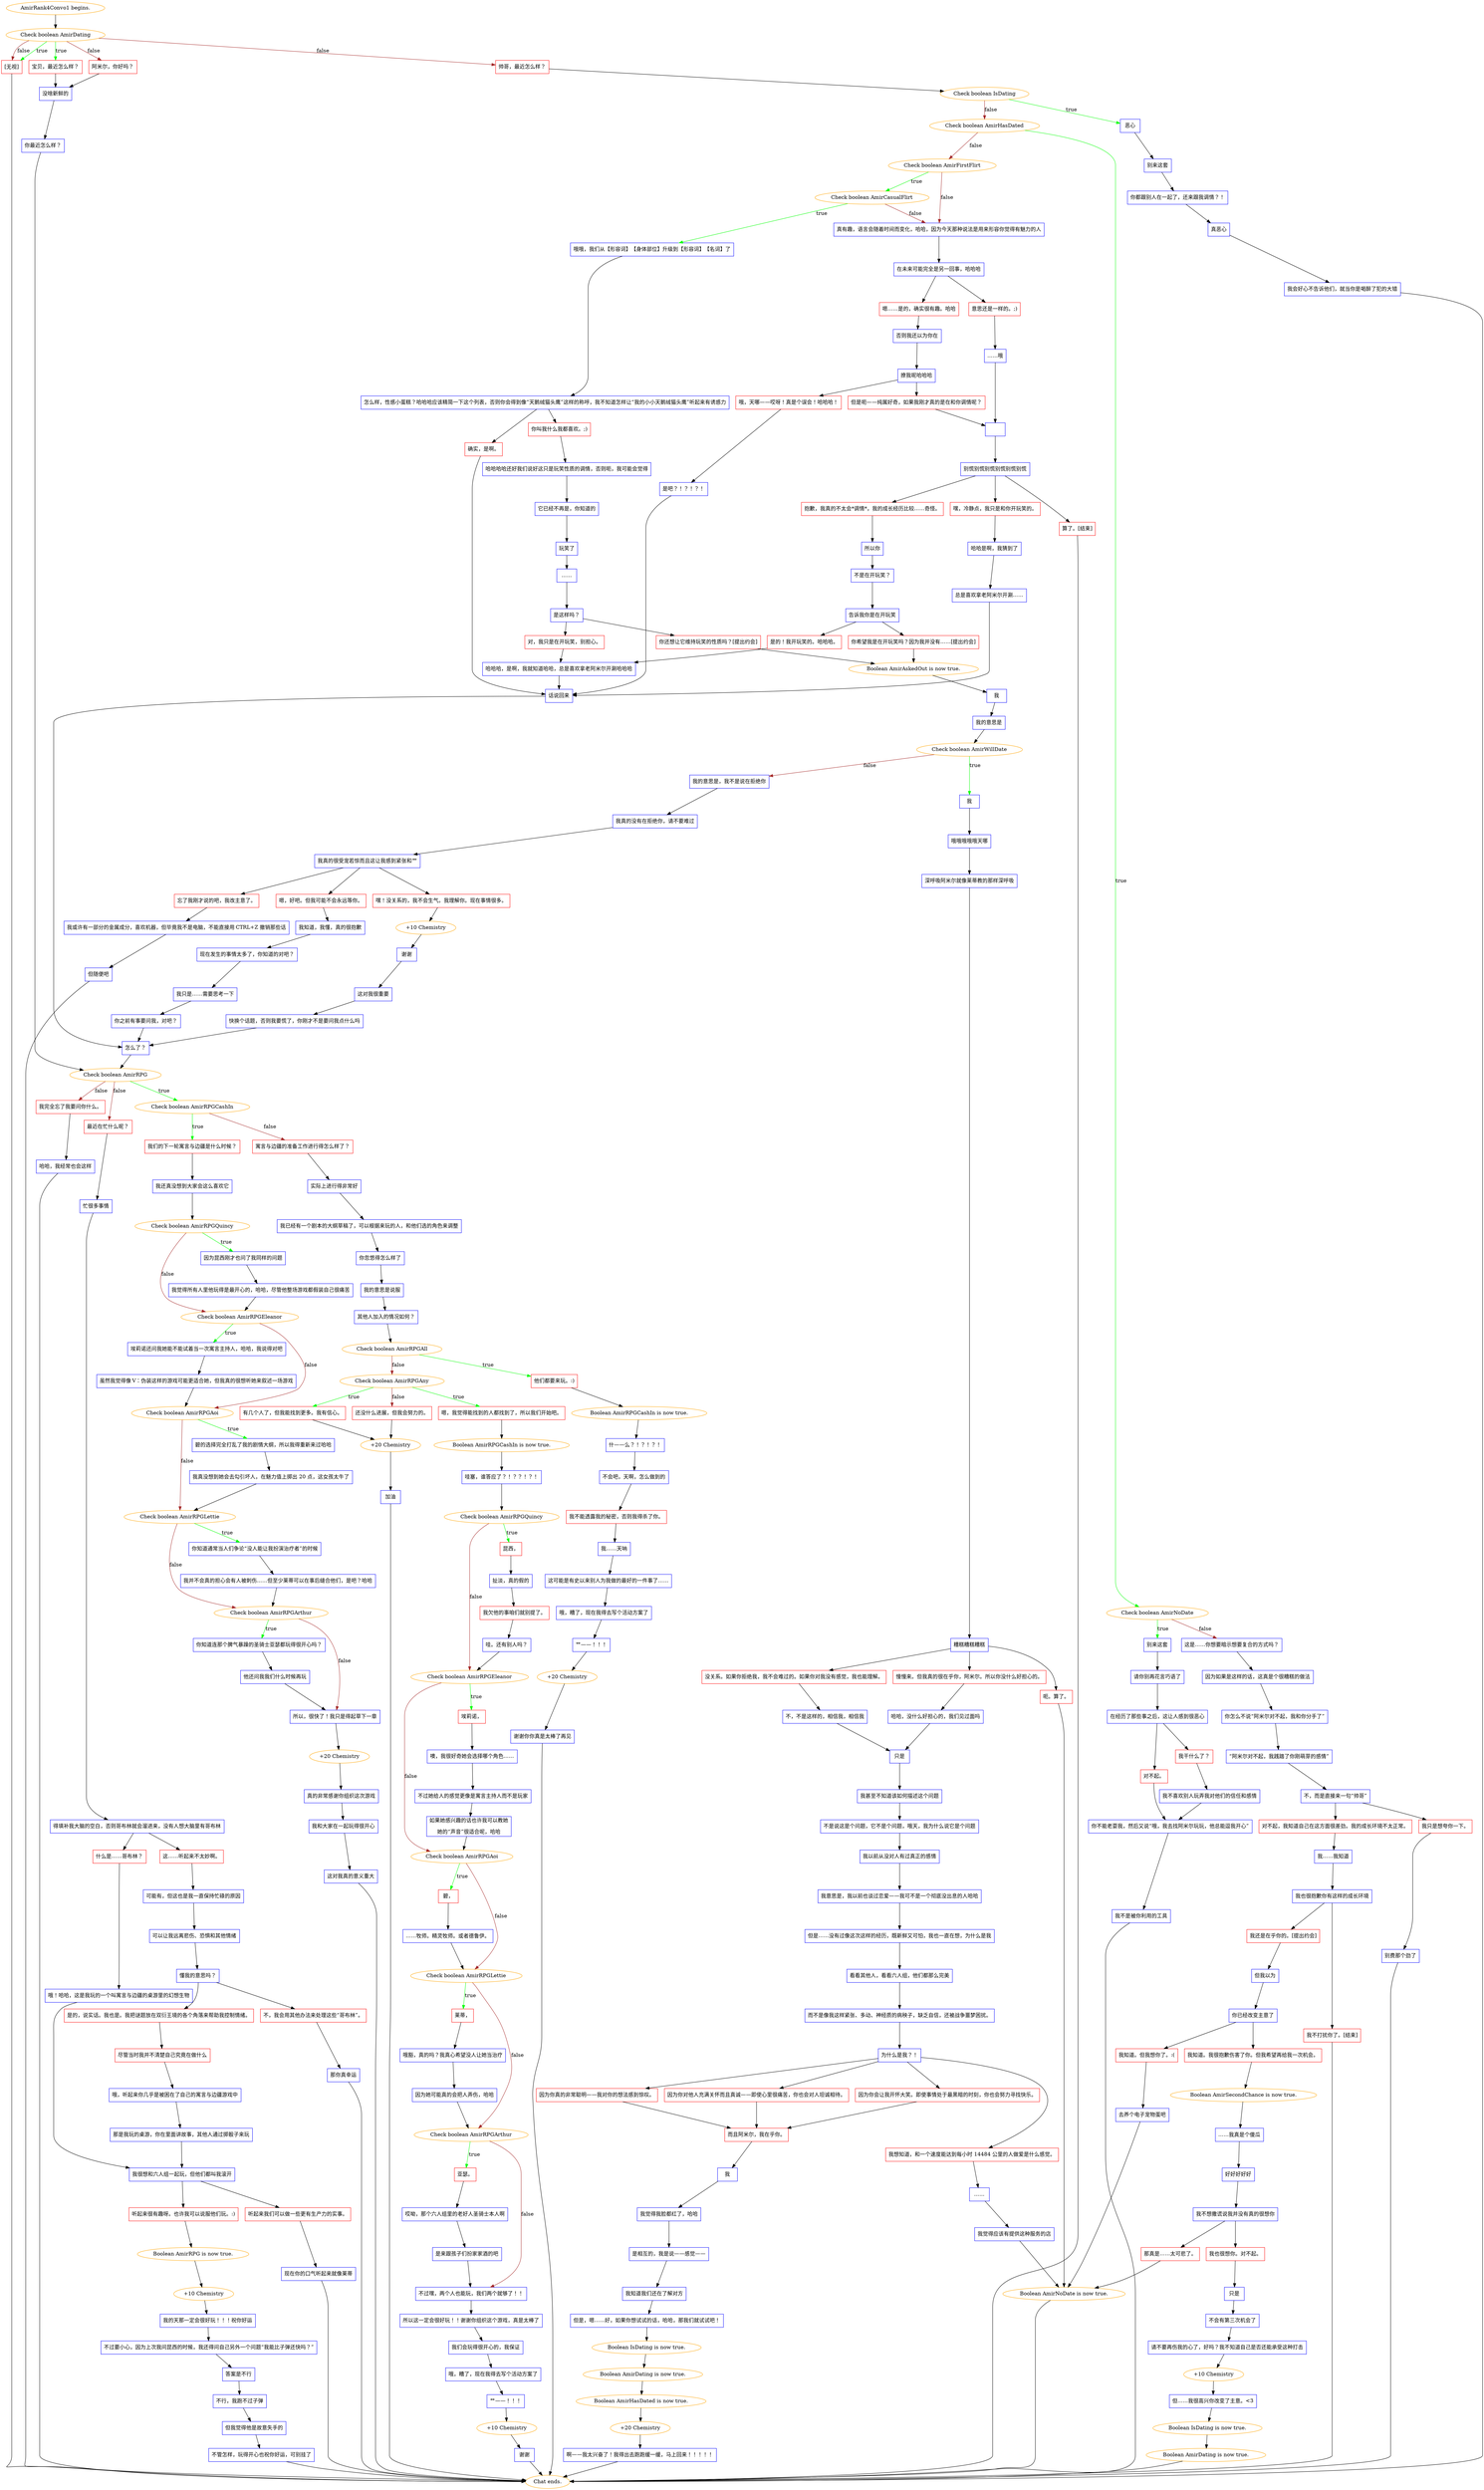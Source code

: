 digraph {
	"AmirRank4Convo1 begins." [color=orange];
		"AmirRank4Convo1 begins." -> j1546680134;
	j1546680134 [label="Check boolean AmirDating",color=orange];
		j1546680134 -> j3343613707 [label=true,color=green];
		j1546680134 -> j2424094220 [label=true,color=green];
		j1546680134 -> j1393556074 [label=false,color=brown];
		j1546680134 -> j1684999380 [label=false,color=brown];
		j1546680134 -> j2424094220 [label=false,color=brown];
	j3343613707 [label="宝贝，最近怎么样？",shape=box,color=red];
		j3343613707 -> j26749015;
	j2424094220 [label="[无视]",shape=box,color=red];
		j2424094220 -> "Chat ends.";
	j1393556074 [label="阿米尔，你好吗？",shape=box,color=red];
		j1393556074 -> j26749015;
	j1684999380 [label="帅哥，最近怎么样？",shape=box,color=red];
		j1684999380 -> j2868275779;
	j26749015 [label="没啥新鲜的",shape=box,color=blue];
		j26749015 -> j3713685836;
	"Chat ends." [color=orange];
	j2868275779 [label="Check boolean IsDating",color=orange];
		j2868275779 -> j2525043114 [label=true,color=green];
		j2868275779 -> j3137870552 [label=false,color=brown];
	j3713685836 [label="你最近怎么样？",shape=box,color=blue];
		j3713685836 -> j951173510;
	j2525043114 [label="恶心",shape=box,color=blue];
		j2525043114 -> j2227114842;
	j3137870552 [label="Check boolean AmirHasDated",color=orange];
		j3137870552 -> j1373206343 [label=true,color=green];
		j3137870552 -> j149341729 [label=false,color=brown];
	j951173510 [label="Check boolean AmirRPG",color=orange];
		j951173510 -> j2276043232 [label=true,color=green];
		j951173510 -> j2013216109 [label=false,color=brown];
		j951173510 -> j412572586 [label=false,color=brown];
	j2227114842 [label="别来这套",shape=box,color=blue];
		j2227114842 -> j1671726410;
	j1373206343 [label="Check boolean AmirNoDate",color=orange];
		j1373206343 -> j1719935677 [label=true,color=green];
		j1373206343 -> j4260877603 [label=false,color=brown];
	j149341729 [label="Check boolean AmirFirstFlirt",color=orange];
		j149341729 -> j3288259453 [label=true,color=green];
		j149341729 -> j3920198239 [label=false,color=brown];
	j2276043232 [label="Check boolean AmirRPGCashIn",color=orange];
		j2276043232 -> j4266893108 [label=true,color=green];
		j2276043232 -> j1392698338 [label=false,color=brown];
	j2013216109 [label="最近在忙什么呢？",shape=box,color=red];
		j2013216109 -> j2740649482;
	j412572586 [label="我完全忘了我要问你什么。",shape=box,color=red];
		j412572586 -> j2250249510;
	j1671726410 [label="你都跟别人在一起了，还来跟我调情？！",shape=box,color=blue];
		j1671726410 -> j686452289;
	j1719935677 [label="别来这套",shape=box,color=blue];
		j1719935677 -> j1600120355;
	j4260877603 [label="这是……你想要暗示想要复合的方式吗？",shape=box,color=blue];
		j4260877603 -> j3348870153;
	j3288259453 [label="Check boolean AmirCasualFlirt",color=orange];
		j3288259453 -> j1834076464 [label=true,color=green];
		j3288259453 -> j3920198239 [label=false,color=brown];
	j3920198239 [label="真有趣，语言会随着时间而变化，哈哈，因为今天那种说法是用来形容你觉得有魅力的人",shape=box,color=blue];
		j3920198239 -> j1074875874;
	j4266893108 [label="我们的下一轮寓言与边疆是什么时候？",shape=box,color=red];
		j4266893108 -> j1230464161;
	j1392698338 [label="寓言与边疆的准备工作进行得怎么样了？",shape=box,color=red];
		j1392698338 -> j796280256;
	j2740649482 [label="忙很多事情",shape=box,color=blue];
		j2740649482 -> j3271192744;
	j2250249510 [label="哈哈，我经常也会这样",shape=box,color=blue];
		j2250249510 -> "Chat ends.";
	j686452289 [label="真恶心",shape=box,color=blue];
		j686452289 -> j587346768;
	j1600120355 [label="请你别再花言巧语了",shape=box,color=blue];
		j1600120355 -> j4255667103;
	j3348870153 [label="因为如果是这样的话，这真是个很糟糕的做法",shape=box,color=blue];
		j3348870153 -> j2938175856;
	j1834076464 [label="哦哦，我们从【形容词】【身体部位】升级到【形容词】【名词】了",shape=box,color=blue];
		j1834076464 -> j2529406185;
	j1074875874 [label="在未来可能完全是另一回事，哈哈哈",shape=box,color=blue];
		j1074875874 -> j3284475909;
		j1074875874 -> j56676400;
	j1230464161 [label="我还真没想到大家会这么喜欢它",shape=box,color=blue];
		j1230464161 -> j1055062996;
	j796280256 [label="实际上进行得非常好",shape=box,color=blue];
		j796280256 -> j3166259330;
	j3271192744 [label="得填补我大脑的空白，否则哥布林就会溜进来，没有人想大脑里有哥布林",shape=box,color=blue];
		j3271192744 -> j1516120813;
		j3271192744 -> j804463233;
	j587346768 [label="我会好心不告诉他们，就当你是喝醉了犯的大错",shape=box,color=blue];
		j587346768 -> "Chat ends.";
	j4255667103 [label="在经历了那些事之后，这让人感到很恶心",shape=box,color=blue];
		j4255667103 -> j3494219093;
		j4255667103 -> j1007911564;
	j2938175856 [label="你怎么不说“阿米尔对不起，我和你分手了”",shape=box,color=blue];
		j2938175856 -> j2620038873;
	j2529406185 [label="怎么样，性感小蛋糕？哈哈哈应该精简一下这个列表，否则你会得到像“天鹅绒猫头鹰”这样的称呼，我不知道怎样让“我的小小天鹅绒猫头鹰”听起来有诱惑力",shape=box,color=blue];
		j2529406185 -> j3499174685;
		j2529406185 -> j2982187672;
	j3284475909 [label="嗯……是的，确实很有趣。哈哈",shape=box,color=red];
		j3284475909 -> j2874241412;
	j56676400 [label="意思还是一样的。;)",shape=box,color=red];
		j56676400 -> j2773228270;
	j1055062996 [label="Check boolean AmirRPGQuincy",color=orange];
		j1055062996 -> j3601069969 [label=true,color=green];
		j1055062996 -> j3649186233 [label=false,color=brown];
	j3166259330 [label="我已经有一个剧本的大纲草稿了，可以根据来玩的人，和他们选的角色来调整",shape=box,color=blue];
		j3166259330 -> j1279021206;
	j1516120813 [label="这……听起来不太妙啊。",shape=box,color=red];
		j1516120813 -> j428338595;
	j804463233 [label="什么是……哥布林？",shape=box,color=red];
		j804463233 -> j512376676;
	j3494219093 [label="对不起。",shape=box,color=red];
		j3494219093 -> j3015178673;
	j1007911564 [label="我干什么了？",shape=box,color=red];
		j1007911564 -> j2843796327;
	j2620038873 [label="“阿米尔对不起，我践踏了你刚萌芽的感情”",shape=box,color=blue];
		j2620038873 -> j662500784;
	j3499174685 [label="你叫我什么我都喜欢。;)",shape=box,color=red];
		j3499174685 -> j1830862772;
	j2982187672 [label="确实，是啊。",shape=box,color=red];
		j2982187672 -> j4025123197;
	j2874241412 [label="否则我还以为你在",shape=box,color=blue];
		j2874241412 -> j529459729;
	j2773228270 [label="……哦",shape=box,color=blue];
		j2773228270 -> j160454562;
	j3601069969 [label="因为昆西刚才也问了我同样的问题",shape=box,color=blue];
		j3601069969 -> j238387040;
	j3649186233 [label="Check boolean AmirRPGEleanor",color=orange];
		j3649186233 -> j1825754085 [label=true,color=green];
		j3649186233 -> j1319037662 [label=false,color=brown];
	j1279021206 [label="你忽悠得怎么样了",shape=box,color=blue];
		j1279021206 -> j3389247635;
	j428338595 [label="可能有，但这也是我一直保持忙碌的原因",shape=box,color=blue];
		j428338595 -> j93876369;
	j512376676 [label="哦！哈哈，这是我玩的一个叫寓言与边疆的桌游里的幻想生物",shape=box,color=blue];
		j512376676 -> j2321558957;
	j3015178673 [label="你不能老耍我，然后又说“哦，我去找阿米尔玩玩，他总能逗我开心”",shape=box,color=blue];
		j3015178673 -> j2723823420;
	j2843796327 [label="我不喜欢别人玩弄我对他们的信任和感情",shape=box,color=blue];
		j2843796327 -> j3015178673;
	j662500784 [label="不，而是直接来一句“帅哥”",shape=box,color=blue];
		j662500784 -> j1504870396;
		j662500784 -> j2125175951;
	j1830862772 [label="哈哈哈哈还好我们说好这只是玩笑性质的调情，否则呃，我可能会觉得",shape=box,color=blue];
		j1830862772 -> j1725366053;
	j4025123197 [label="话说回来",shape=box,color=blue];
		j4025123197 -> j3039948077;
	j529459729 [label="撩我呢哈哈哈",shape=box,color=blue];
		j529459729 -> j2617947184;
		j529459729 -> j2095816303;
	j160454562 [label=" ",shape=box,color=blue];
		j160454562 -> j670608844;
	j238387040 [label="我觉得所有人里他玩得是最开心的，哈哈，尽管他整场游戏都假装自己很痛苦",shape=box,color=blue];
		j238387040 -> j3649186233;
	j1825754085 [label="埃莉诺还问我她能不能试着当一次寓言主持人，哈哈，我说得对吧",shape=box,color=blue];
		j1825754085 -> j2887446495;
	j1319037662 [label="Check boolean AmirRPGAoi",color=orange];
		j1319037662 -> j1918543641 [label=true,color=green];
		j1319037662 -> j815849730 [label=false,color=brown];
	j3389247635 [label="我的意思是说服",shape=box,color=blue];
		j3389247635 -> j1660291286;
	j93876369 [label="可以让我远离悲伤、恐惧和其他情绪",shape=box,color=blue];
		j93876369 -> j1827163207;
	j2321558957 [label="我很想和六人组一起玩，但他们都叫我滚开",shape=box,color=blue];
		j2321558957 -> j3462153536;
		j2321558957 -> j822701555;
	j2723823420 [label="我不是被你利用的工具",shape=box,color=blue];
		j2723823420 -> "Chat ends.";
	j1504870396 [label="对不起，我知道自己在这方面很差劲。我的成长环境不太正常。",shape=box,color=red];
		j1504870396 -> j2484814857;
	j2125175951 [label="我只是想夸你一下。",shape=box,color=red];
		j2125175951 -> j1056977036;
	j1725366053 [label="它已经不再是，你知道的",shape=box,color=blue];
		j1725366053 -> j3670809513;
	j3039948077 [label="怎么了？",shape=box,color=blue];
		j3039948077 -> j951173510;
	j2617947184 [label="哦，天哪——哎呀！真是个误会！哈哈哈！",shape=box,color=red];
		j2617947184 -> j776427005;
	j2095816303 [label="但是呃——纯属好奇，如果我刚才真的是在和你调情呢？",shape=box,color=red];
		j2095816303 -> j160454562;
	j670608844 [label="别慌别慌别慌别慌别慌别慌",shape=box,color=blue];
		j670608844 -> j3481776920;
		j670608844 -> j3414430729;
		j670608844 -> j1035912718;
	j2887446495 [label="虽然我觉得像 V：伪装这样的游戏可能更适合她，但我真的很想听她来叙述一场游戏",shape=box,color=blue];
		j2887446495 -> j1319037662;
	j1918543641 [label="碧的选择完全打乱了我的剧情大纲，所以我得重新来过哈哈",shape=box,color=blue];
		j1918543641 -> j2835653367;
	j815849730 [label="Check boolean AmirRPGLettie",color=orange];
		j815849730 -> j780880075 [label=true,color=green];
		j815849730 -> j2768534854 [label=false,color=brown];
	j1660291286 [label="其他人加入的情况如何？",shape=box,color=blue];
		j1660291286 -> j2900695109;
	j1827163207 [label="懂我的意思吗？",shape=box,color=blue];
		j1827163207 -> j4226075463;
		j1827163207 -> j1135425022;
	j3462153536 [label="听起来很有趣呀。也许我可以说服他们玩。:)",shape=box,color=red];
		j3462153536 -> j4075756141;
	j822701555 [label="听起来我们可以做一些更有生产力的实事。",shape=box,color=red];
		j822701555 -> j4210086103;
	j2484814857 [label="我……我知道",shape=box,color=blue];
		j2484814857 -> j1500831163;
	j1056977036 [label="别费那个劲了",shape=box,color=blue];
		j1056977036 -> "Chat ends.";
	j3670809513 [label="玩笑了",shape=box,color=blue];
		j3670809513 -> j3676591404;
	j776427005 [label="是吧？！？！？！",shape=box,color=blue];
		j776427005 -> j4025123197;
	j3481776920 [label="嘿，冷静点，我只是和你开玩笑的。",shape=box,color=red];
		j3481776920 -> j3101556713;
	j3414430729 [label="抱歉，我真的不太会*调情*，我的成长经历比较……奇怪。",shape=box,color=red];
		j3414430729 -> j2687864185;
	j1035912718 [label="算了。[结束]",shape=box,color=red];
		j1035912718 -> "Chat ends.";
	j2835653367 [label="我真没想到她会去勾引坏人，在魅力值上掷出 20 点，这女孩太牛了",shape=box,color=blue];
		j2835653367 -> j815849730;
	j780880075 [label="你知道通常当人们争论“没人能让我扮演治疗者”的时候",shape=box,color=blue];
		j780880075 -> j1002129297;
	j2768534854 [label="Check boolean AmirRPGArthur",color=orange];
		j2768534854 -> j3892820153 [label=true,color=green];
		j2768534854 -> j1023847111 [label=false,color=brown];
	j2900695109 [label="Check boolean AmirRPGAll",color=orange];
		j2900695109 -> j2483008626 [label=true,color=green];
		j2900695109 -> j3439868174 [label=false,color=brown];
	j4226075463 [label="是的，说实话。我也是。我把谜题放在双衍王境的各个角落来帮助我控制情绪。",shape=box,color=red];
		j4226075463 -> j2031020071;
	j1135425022 [label="不，我会用其他办法来处理这些“哥布林”。",shape=box,color=red];
		j1135425022 -> j4034008707;
	j4075756141 [label="Boolean AmirRPG is now true.",color=orange];
		j4075756141 -> j1016170417;
	j4210086103 [label="现在你的口气听起来就像莱蒂",shape=box,color=blue];
		j4210086103 -> "Chat ends.";
	j1500831163 [label="我也很抱歉你有这样的成长环境",shape=box,color=blue];
		j1500831163 -> j3105760589;
		j1500831163 -> j4043499447;
	j3676591404 [label="……",shape=box,color=blue];
		j3676591404 -> j501130718;
	j3101556713 [label="哈哈是啊，我猜到了",shape=box,color=blue];
		j3101556713 -> j539514316;
	j2687864185 [label="所以你",shape=box,color=blue];
		j2687864185 -> j2586579278;
	j1002129297 [label="我并不会真的担心会有人被刺伤……但至少莱蒂可以在事后缝合他们，是吧？哈哈",shape=box,color=blue];
		j1002129297 -> j2768534854;
	j3892820153 [label="你知道连那个脾气暴躁的圣骑士亚瑟都玩得很开心吗？",shape=box,color=blue];
		j3892820153 -> j1443277153;
	j1023847111 [label="所以，很快了！我只是得起草下一章",shape=box,color=blue];
		j1023847111 -> j3175549091;
	j2483008626 [label="他们都要来玩。:)",shape=box,color=red];
		j2483008626 -> j1769869670;
	j3439868174 [label="Check boolean AmirRPGAny",color=orange];
		j3439868174 -> j2006512734 [label=true,color=green];
		j3439868174 -> j3091054551 [label=true,color=green];
		j3439868174 -> j3572796157 [label=false,color=brown];
	j2031020071 [label="尽管当时我并不清楚自己究竟在做什么",shape=box,color=red];
		j2031020071 -> j825707371;
	j4034008707 [label="那你真幸运",shape=box,color=blue];
		j4034008707 -> "Chat ends.";
	j1016170417 [label="+10 Chemistry",color=orange];
		j1016170417 -> j313592189;
	j3105760589 [label="我还是在乎你的。[提出约会]",shape=box,color=red];
		j3105760589 -> j2536224185;
	j4043499447 [label="我不打扰你了。[结束]",shape=box,color=red];
		j4043499447 -> "Chat ends.";
	j501130718 [label="是这样吗？",shape=box,color=blue];
		j501130718 -> j2777209879;
		j501130718 -> j3729933996;
	j539514316 [label="总是喜欢拿老阿米尔开涮……",shape=box,color=blue];
		j539514316 -> j4025123197;
	j2586579278 [label="不是在开玩笑？",shape=box,color=blue];
		j2586579278 -> j2918052353;
	j1443277153 [label="他还问我我们什么时候再玩",shape=box,color=blue];
		j1443277153 -> j1023847111;
	j3175549091 [label="+20 Chemistry",color=orange];
		j3175549091 -> j661398569;
	j1769869670 [label="Boolean AmirRPGCashIn is now true.",color=orange];
		j1769869670 -> j2597958113;
	j2006512734 [label="嗯，我觉得能找到的人都找到了，所以我们开始吧。",shape=box,color=red];
		j2006512734 -> j1148850157;
	j3091054551 [label="有几个人了，但我能找到更多。我有信心。",shape=box,color=red];
		j3091054551 -> j4255765638;
	j3572796157 [label="还没什么进展，但我会努力的。",shape=box,color=red];
		j3572796157 -> j4255765638;
	j825707371 [label="哦，听起来你几乎是被困在了自己的寓言与边疆游戏中",shape=box,color=blue];
		j825707371 -> j3616957830;
	j313592189 [label="我的天那一定会很好玩！！！祝你好运",shape=box,color=blue];
		j313592189 -> j4084471782;
	j2536224185 [label="但我以为",shape=box,color=blue];
		j2536224185 -> j1729112637;
	j2777209879 [label="你还想让它维持玩笑的性质吗？[提出约会]",shape=box,color=red];
		j2777209879 -> j1401841292;
	j3729933996 [label="对，我只是在开玩笑，别担心。",shape=box,color=red];
		j3729933996 -> j834210190;
	j2918052353 [label="告诉我你是在开玩笑",shape=box,color=blue];
		j2918052353 -> j4076532279;
		j2918052353 -> j142956149;
	j661398569 [label="真的非常感谢你组织这次游戏",shape=box,color=blue];
		j661398569 -> j3221685620;
	j2597958113 [label="什——么？！？！？！",shape=box,color=blue];
		j2597958113 -> j3855658114;
	j1148850157 [label="Boolean AmirRPGCashIn is now true.",color=orange];
		j1148850157 -> j994883950;
	j4255765638 [label="+20 Chemistry",color=orange];
		j4255765638 -> j1101318607;
	j3616957830 [label="那是我玩的桌游，你在里面讲故事，其他人通过掷骰子来玩",shape=box,color=blue];
		j3616957830 -> j2321558957;
	j4084471782 [label="不过要小心，因为上次我问昆西的时候，我还得问自己另外一个问题“我能比子弹还快吗？”",shape=box,color=blue];
		j4084471782 -> j4159015726;
	j1729112637 [label="你已经改变主意了",shape=box,color=blue];
		j1729112637 -> j1276187356;
		j1729112637 -> j716181200;
	j1401841292 [label="Boolean AmirAskedOut is now true.",color=orange];
		j1401841292 -> j598960602;
	j834210190 [label="哈哈哈，是啊，我就知道哈哈，总是喜欢拿老阿米尔开涮哈哈哈",shape=box,color=blue];
		j834210190 -> j4025123197;
	j4076532279 [label="你希望我是在开玩笑吗？因为我并没有……[提出约会]",shape=box,color=red];
		j4076532279 -> j1401841292;
	j142956149 [label="是的！我开玩笑的。哈哈哈。",shape=box,color=red];
		j142956149 -> j834210190;
	j3221685620 [label="我和大家在一起玩得很开心",shape=box,color=blue];
		j3221685620 -> j3711243180;
	j3855658114 [label="不会吧，天啊，怎么做到的",shape=box,color=blue];
		j3855658114 -> j1829565866;
	j994883950 [label="哇塞，谁答应了？！？？！？！",shape=box,color=blue];
		j994883950 -> j3110991413;
	j1101318607 [label="加油",shape=box,color=blue];
		j1101318607 -> "Chat ends.";
	j4159015726 [label="答案是不行",shape=box,color=blue];
		j4159015726 -> j545890977;
	j1276187356 [label="我知道。但我想你了。:(",shape=box,color=red];
		j1276187356 -> j2841484145;
	j716181200 [label="我知道。我很抱歉伤害了你。但我希望再给我一次机会。",shape=box,color=red];
		j716181200 -> j1673815409;
	j598960602 [label="我",shape=box,color=blue];
		j598960602 -> j2730219945;
	j3711243180 [label="这对我真的意义重大",shape=box,color=blue];
		j3711243180 -> "Chat ends.";
	j1829565866 [label="我不能透露我的秘密，否则我得杀了你。",shape=box,color=red];
		j1829565866 -> j4280652515;
	j3110991413 [label="Check boolean AmirRPGQuincy",color=orange];
		j3110991413 -> j2959060624 [label=true,color=green];
		j3110991413 -> j3861748651 [label=false,color=brown];
	j545890977 [label="不行，我跑不过子弹",shape=box,color=blue];
		j545890977 -> j3634062202;
	j2841484145 [label="去养个电子宠物蛋吧",shape=box,color=blue];
		j2841484145 -> j1438323710;
	j1673815409 [label="Boolean AmirSecondChance is now true.",color=orange];
		j1673815409 -> j1275367583;
	j2730219945 [label="我的意思是",shape=box,color=blue];
		j2730219945 -> j2482289751;
	j4280652515 [label="我……天呐",shape=box,color=blue];
		j4280652515 -> j2629496092;
	j2959060624 [label="昆西，",shape=box,color=red];
		j2959060624 -> j1513711458;
	j3861748651 [label="Check boolean AmirRPGEleanor",color=orange];
		j3861748651 -> j2908066246 [label=true,color=green];
		j3861748651 -> j706044045 [label=false,color=brown];
	j3634062202 [label="但我觉得他是故意失手的",shape=box,color=blue];
		j3634062202 -> j199851482;
	j1438323710 [label="Boolean AmirNoDate is now true.",color=orange];
		j1438323710 -> "Chat ends.";
	j1275367583 [label="……我真是个傻瓜",shape=box,color=blue];
		j1275367583 -> j2978254568;
	j2482289751 [label="Check boolean AmirWillDate",color=orange];
		j2482289751 -> j3086661811 [label=true,color=green];
		j2482289751 -> j3903923976 [label=false,color=brown];
	j2629496092 [label="这可能是有史以来别人为我做的最好的一件事了……",shape=box,color=blue];
		j2629496092 -> j1823147545;
	j1513711458 [label="扯淡，真的假的",shape=box,color=blue];
		j1513711458 -> j448057778;
	j2908066246 [label="埃莉诺，",shape=box,color=red];
		j2908066246 -> j3006850718;
	j706044045 [label="Check boolean AmirRPGAoi",color=orange];
		j706044045 -> j3406599430 [label=true,color=green];
		j706044045 -> j1524087374 [label=false,color=brown];
	j199851482 [label="不管怎样，玩得开心也祝你好运，可别挂了",shape=box,color=blue];
		j199851482 -> "Chat ends.";
	j2978254568 [label="好好好好好",shape=box,color=blue];
		j2978254568 -> j2739426939;
	j3086661811 [label="我",shape=box,color=blue];
		j3086661811 -> j3294498877;
	j3903923976 [label="我的意思是，我不是说在拒绝你",shape=box,color=blue];
		j3903923976 -> j1238262983;
	j1823147545 [label="哦，糟了，现在我得去写个活动方案了",shape=box,color=blue];
		j1823147545 -> j144124211;
	j448057778 [label="我欠他的事咱们就别提了。",shape=box,color=red];
		j448057778 -> j3981600971;
	j3006850718 [label="噢，我很好奇她会选择哪个角色……",shape=box,color=blue];
		j3006850718 -> j1689482089;
	j3406599430 [label="碧，",shape=box,color=red];
		j3406599430 -> j3161226519;
	j1524087374 [label="Check boolean AmirRPGLettie",color=orange];
		j1524087374 -> j3926019986 [label=true,color=green];
		j1524087374 -> j2397807320 [label=false,color=brown];
	j2739426939 [label="我不想撒谎说我并没有真的很想你",shape=box,color=blue];
		j2739426939 -> j3445434082;
		j2739426939 -> j3957564972;
	j3294498877 [label="哦哦哦哦哦天哪",shape=box,color=blue];
		j3294498877 -> j444681483;
	j1238262983 [label="我真的没有在拒绝你，请不要难过",shape=box,color=blue];
		j1238262983 -> j3247520131;
	j144124211 [label="艹——！！！",shape=box,color=blue];
		j144124211 -> j2619336843;
	j3981600971 [label="哇。还有别人吗？",shape=box,color=blue];
		j3981600971 -> j3861748651;
	j1689482089 [label="不过她给人的感觉更像是寓言主持人而不是玩家",shape=box,color=blue];
		j1689482089 -> j2343643629;
	j3161226519 [label="……牧师。精灵牧师。或者德鲁伊。",shape=box,color=blue];
		j3161226519 -> j1524087374;
	j3926019986 [label="莱蒂，",shape=box,color=red];
		j3926019986 -> j987515068;
	j2397807320 [label="Check boolean AmirRPGArthur",color=orange];
		j2397807320 -> j3433722481 [label=true,color=green];
		j2397807320 -> j3047963958 [label=false,color=brown];
	j3445434082 [label="我也很想你。对不起。",shape=box,color=red];
		j3445434082 -> j446124885;
	j3957564972 [label="那真是……太可悲了。",shape=box,color=red];
		j3957564972 -> j1438323710;
	j444681483 [label="深呼吸阿米尔就像莱蒂教的那样深呼吸",shape=box,color=blue];
		j444681483 -> j2894995549;
	j3247520131 [label="我真的很受宠若惊而且这让我感到紧张和艹",shape=box,color=blue];
		j3247520131 -> j493522142;
		j3247520131 -> j110447060;
		j3247520131 -> j2480297189;
	j2619336843 [label="+20 Chemistry",color=orange];
		j2619336843 -> j397581813;
	j2343643629 [label="如果她感兴趣的话也许我可以教她
她的“声音”很适合呢，哈哈",shape=box,color=blue];
		j2343643629 -> j706044045;
	j987515068 [label="哦豁，真的吗？我真心希望没人让她当治疗",shape=box,color=blue];
		j987515068 -> j912510973;
	j3433722481 [label="亚瑟。",shape=box,color=red];
		j3433722481 -> j1291214969;
	j3047963958 [label="不过嘿，两个人也能玩，我们两个就够了！！",shape=box,color=blue];
		j3047963958 -> j88768949;
	j446124885 [label="只是",shape=box,color=blue];
		j446124885 -> j3264200001;
	j2894995549 [label="糟糕糟糕糟糕",shape=box,color=blue];
		j2894995549 -> j2719333737;
		j2894995549 -> j890403314;
		j2894995549 -> j2022270891;
	j493522142 [label="嘿！没关系的，我不会生气。我理解你。现在事情很多。",shape=box,color=red];
		j493522142 -> j2333800161;
	j110447060 [label="嗯，好吧。但我可能不会永远等你。",shape=box,color=red];
		j110447060 -> j2769098283;
	j2480297189 [label="忘了我刚才说的吧，我改主意了。",shape=box,color=red];
		j2480297189 -> j1755290799;
	j397581813 [label="谢谢你你真是太棒了再见",shape=box,color=blue];
		j397581813 -> "Chat ends.";
	j912510973 [label="因为她可能真的会把人弄伤，哈哈",shape=box,color=blue];
		j912510973 -> j2397807320;
	j1291214969 [label="哎呦，那个六人组里的老好人圣骑士本人啊",shape=box,color=blue];
		j1291214969 -> j855332749;
	j88768949 [label="所以这一定会很好玩！！谢谢你组织这个游戏，真是太棒了",shape=box,color=blue];
		j88768949 -> j4218448953;
	j3264200001 [label="不会有第三次机会了",shape=box,color=blue];
		j3264200001 -> j3232462768;
	j2719333737 [label="呃。算了。",shape=box,color=red];
		j2719333737 -> j1438323710;
	j890403314 [label="慢慢来。但我真的很在乎你，阿米尔。所以你没什么好担心的。",shape=box,color=red];
		j890403314 -> j53810921;
	j2022270891 [label="没关系。如果你拒绝我，我不会难过的。如果你对我没有感觉，我也能理解。",shape=box,color=red];
		j2022270891 -> j2572518208;
	j2333800161 [label="+10 Chemistry",color=orange];
		j2333800161 -> j925155645;
	j2769098283 [label="我知道，我懂，真的很抱歉",shape=box,color=blue];
		j2769098283 -> j2851296934;
	j1755290799 [label="我或许有一部分的金属成分，喜欢机器，但毕竟我不是电脑，不能直接用 CTRL+Z 撤销那些话",shape=box,color=blue];
		j1755290799 -> j1867215467;
	j855332749 [label="是来跟孩子们扮家家酒的吧",shape=box,color=blue];
		j855332749 -> j3047963958;
	j4218448953 [label="我们会玩得很开心的，我保证",shape=box,color=blue];
		j4218448953 -> j1044962091;
	j3232462768 [label="请不要再伤我的心了，好吗？我不知道自己是否还能承受这种打击",shape=box,color=blue];
		j3232462768 -> j1190616897;
	j53810921 [label="哈哈，没什么好担心的，我们见过面吗",shape=box,color=blue];
		j53810921 -> j2205312865;
	j2572518208 [label="不，不是这样的，相信我，相信我",shape=box,color=blue];
		j2572518208 -> j2205312865;
	j925155645 [label="谢谢",shape=box,color=blue];
		j925155645 -> j3241525478;
	j2851296934 [label="现在发生的事情太多了，你知道的对吧？",shape=box,color=blue];
		j2851296934 -> j882156122;
	j1867215467 [label="但随便吧",shape=box,color=blue];
		j1867215467 -> "Chat ends.";
	j1044962091 [label="哦，糟了，现在我得去写个活动方案了",shape=box,color=blue];
		j1044962091 -> j3495287028;
	j1190616897 [label="+10 Chemistry",color=orange];
		j1190616897 -> j1137952415;
	j2205312865 [label="只是",shape=box,color=blue];
		j2205312865 -> j3223774198;
	j3241525478 [label="这对我很重要",shape=box,color=blue];
		j3241525478 -> j1036891339;
	j882156122 [label="我只是……需要思考一下",shape=box,color=blue];
		j882156122 -> j508139362;
	j3495287028 [label="艹——！！！",shape=box,color=blue];
		j3495287028 -> j1956754826;
	j1137952415 [label="但……我很高兴你改变了主意。<3",shape=box,color=blue];
		j1137952415 -> j1300687325;
	j3223774198 [label="我甚至不知道该如何描述这个问题",shape=box,color=blue];
		j3223774198 -> j2968688492;
	j1036891339 [label="快换个话题，否则我要慌了，你刚才不是要问我点什么吗",shape=box,color=blue];
		j1036891339 -> j3039948077;
	j508139362 [label="你之前有事要问我，对吧？",shape=box,color=blue];
		j508139362 -> j3039948077;
	j1956754826 [label="+10 Chemistry",color=orange];
		j1956754826 -> j2968550321;
	j1300687325 [label="Boolean IsDating is now true.",color=orange];
		j1300687325 -> j3778687735;
	j2968688492 [label="不是说这是个问题，它不是个问题，哦天，我为什么说它是个问题",shape=box,color=blue];
		j2968688492 -> j81711347;
	j2968550321 [label="谢谢",shape=box,color=blue];
		j2968550321 -> "Chat ends.";
	j3778687735 [label="Boolean AmirDating is now true.",color=orange];
		j3778687735 -> "Chat ends.";
	j81711347 [label="我以前从没对人有过真正的感情",shape=box,color=blue];
		j81711347 -> j2339883314;
	j2339883314 [label="我意思是，我以前也谈过恋爱——我可不是一个彻底没出息的人哈哈",shape=box,color=blue];
		j2339883314 -> j1015831509;
	j1015831509 [label="但是……没有过像这次这样的经历，既新鲜又可怕，我也一直在想，为什么是我",shape=box,color=blue];
		j1015831509 -> j2972453917;
	j2972453917 [label="看看其他人，看看六人组，他们都那么完美",shape=box,color=blue];
		j2972453917 -> j3047644655;
	j3047644655 [label="而不是像我这样紧张、多动、神经质的病秧子，缺乏自信，还被战争噩梦困扰。",shape=box,color=blue];
		j3047644655 -> j3677308165;
	j3677308165 [label="为什么是我？！",shape=box,color=blue];
		j3677308165 -> j465049143;
		j3677308165 -> j2630733505;
		j3677308165 -> j3137382800;
		j3677308165 -> j4011307485;
	j465049143 [label="因为你真的非常聪明——我对你的想法感到惊叹。",shape=box,color=red];
		j465049143 -> j601573233;
	j2630733505 [label="因为你对他人充满关怀而且真诚——即使心里很痛苦，你也会对人坦诚相待。",shape=box,color=red];
		j2630733505 -> j601573233;
	j3137382800 [label="因为你会让我开怀大笑。即使事情处于最黑暗的时刻，你也会努力寻找快乐。",shape=box,color=red];
		j3137382800 -> j601573233;
	j4011307485 [label="我想知道，和一个速度能达到每小时 14484 公里的人做爱是什么感觉。",shape=box,color=red];
		j4011307485 -> j716331457;
	j601573233 [label="而且阿米尔，我在乎你。",shape=box,color=red];
		j601573233 -> j4284964837;
	j716331457 [label="……",shape=box,color=blue];
		j716331457 -> j1747208617;
	j4284964837 [label="我",shape=box,color=blue];
		j4284964837 -> j4210460424;
	j1747208617 [label="我觉得应该有提供这种服务的店",shape=box,color=blue];
		j1747208617 -> j1438323710;
	j4210460424 [label="我觉得我脸都红了，哈哈",shape=box,color=blue];
		j4210460424 -> j3488485476;
	j3488485476 [label="是相互的，我是说——感觉——",shape=box,color=blue];
		j3488485476 -> j359581374;
	j359581374 [label="我知道我们还在了解对方",shape=box,color=blue];
		j359581374 -> j1398952434;
	j1398952434 [label="但是，嗯……好，如果你想试试的话，哈哈，那我们就试试吧！",shape=box,color=blue];
		j1398952434 -> j2264260492;
	j2264260492 [label="Boolean IsDating is now true.",color=orange];
		j2264260492 -> j964569328;
	j964569328 [label="Boolean AmirDating is now true.",color=orange];
		j964569328 -> j3369756834;
	j3369756834 [label="Boolean AmirHasDated is now true.",color=orange];
		j3369756834 -> j2238118353;
	j2238118353 [label="+20 Chemistry",color=orange];
		j2238118353 -> j3031300610;
	j3031300610 [label="啊——我太兴奋了！我得出去跑跑缓一缓，马上回来！！！！！",shape=box,color=blue];
		j3031300610 -> "Chat ends.";
}
